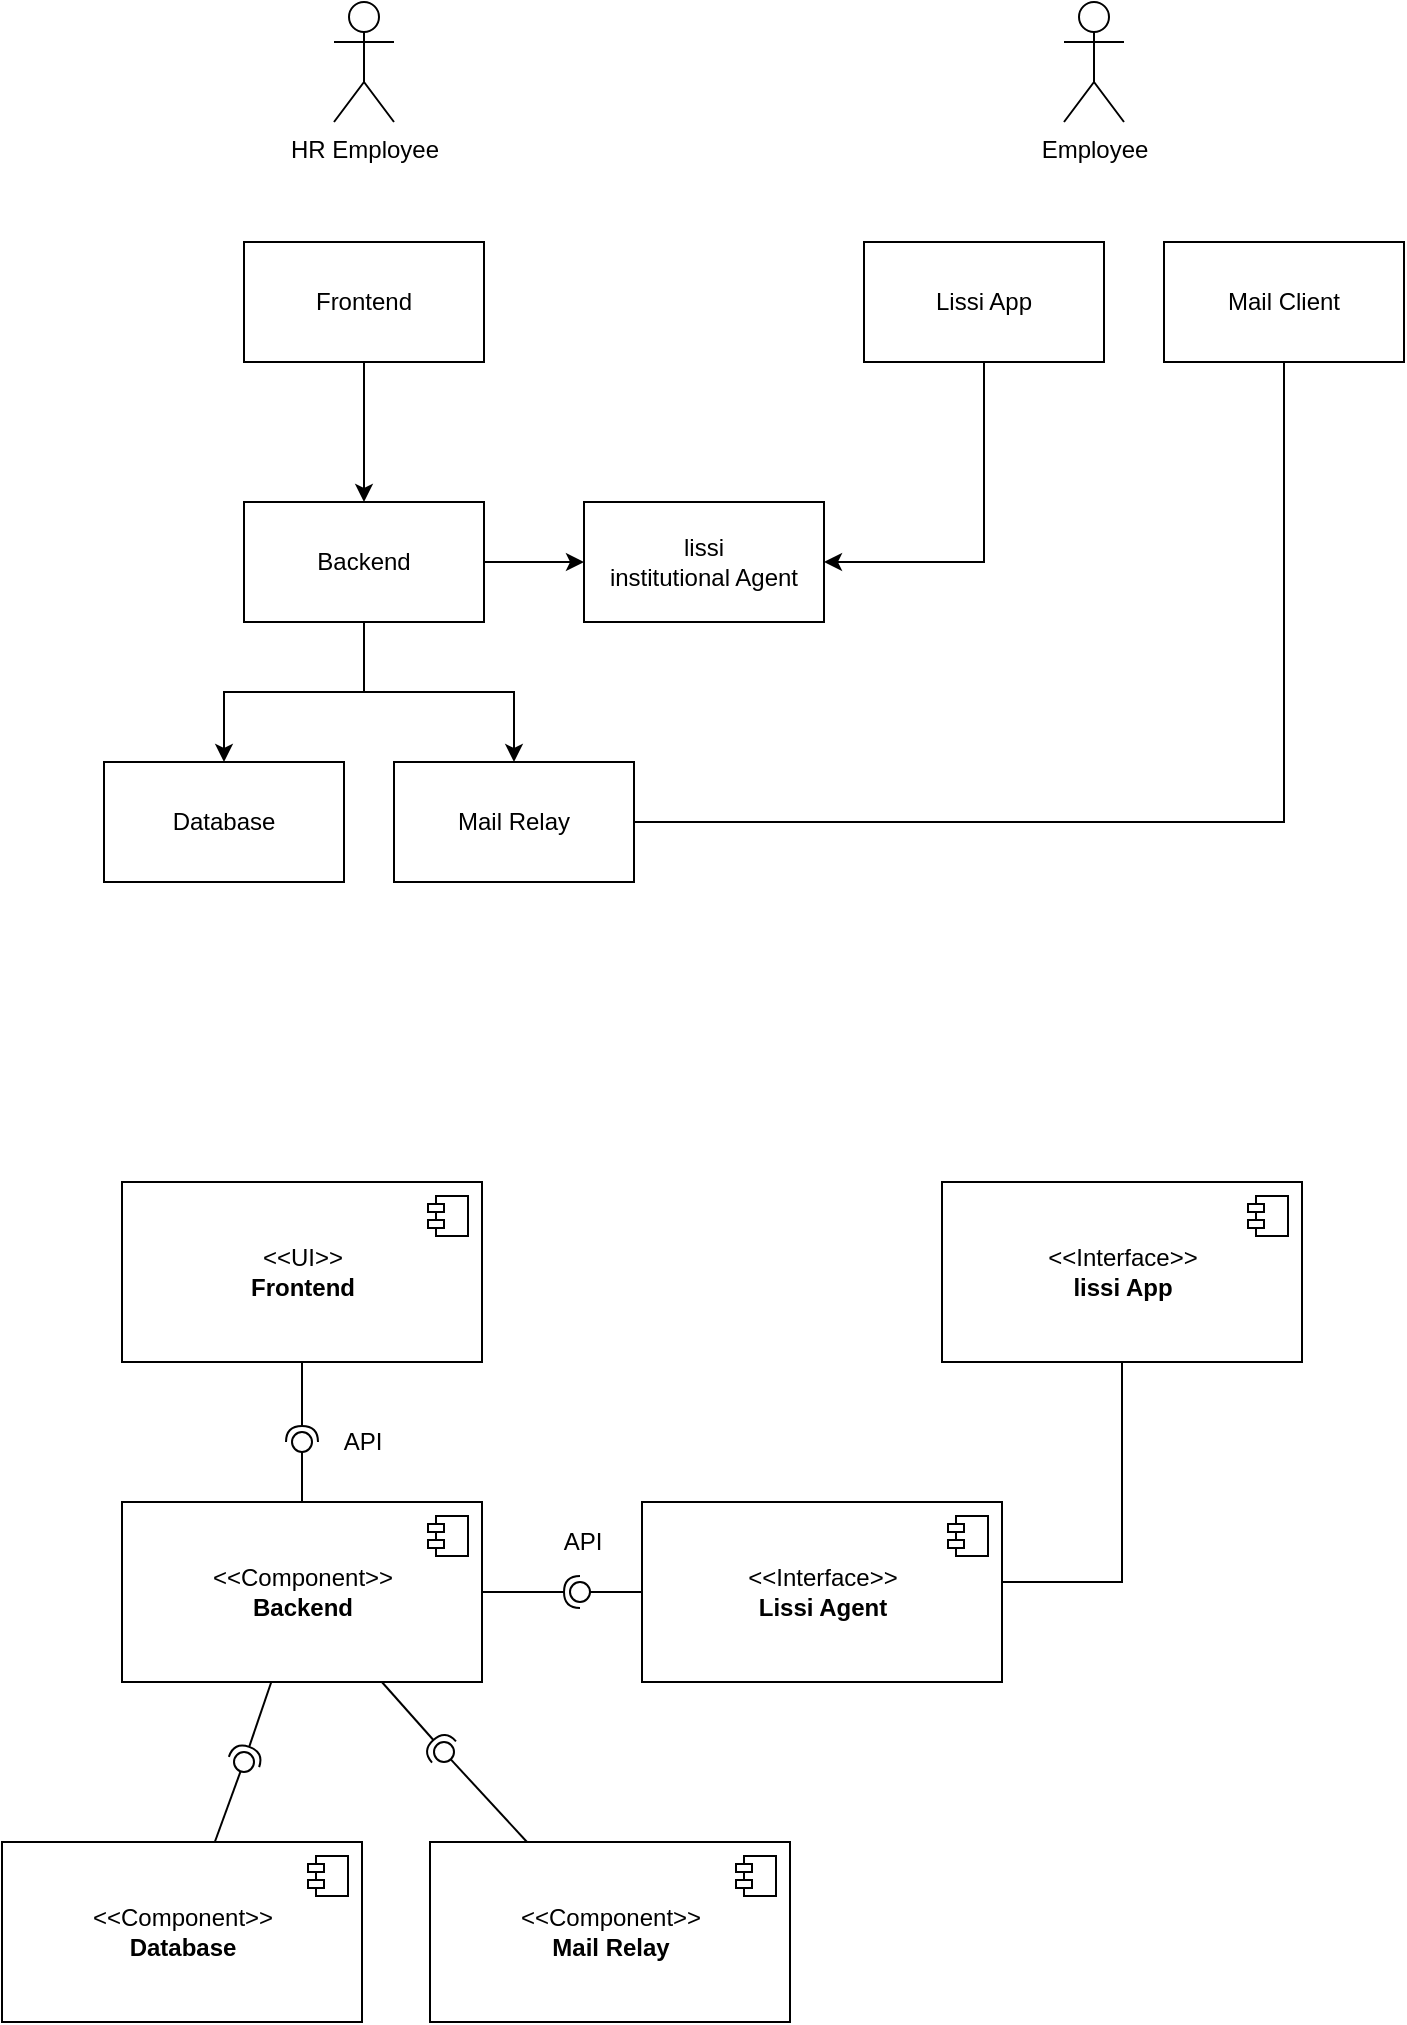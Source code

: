 <mxfile version="18.0.6" type="device"><diagram id="v6VRvSZS7hi8yU_le_NN" name="Seite-1"><mxGraphModel dx="1673" dy="1065" grid="1" gridSize="10" guides="1" tooltips="1" connect="1" arrows="1" fold="1" page="1" pageScale="1" pageWidth="827" pageHeight="1169" math="0" shadow="0"><root><mxCell id="0"/><mxCell id="1" parent="0"/><mxCell id="uxKh1ZC-QFpaGqyWdyT6-4" style="edgeStyle=orthogonalEdgeStyle;rounded=0;orthogonalLoop=1;jettySize=auto;html=1;" edge="1" parent="1" source="uxKh1ZC-QFpaGqyWdyT6-2" target="uxKh1ZC-QFpaGqyWdyT6-3"><mxGeometry relative="1" as="geometry"/></mxCell><mxCell id="uxKh1ZC-QFpaGqyWdyT6-2" value="Frontend" style="rounded=0;whiteSpace=wrap;html=1;" vertex="1" parent="1"><mxGeometry x="210" y="190" width="120" height="60" as="geometry"/></mxCell><mxCell id="uxKh1ZC-QFpaGqyWdyT6-7" style="edgeStyle=orthogonalEdgeStyle;rounded=0;orthogonalLoop=1;jettySize=auto;html=1;" edge="1" parent="1" source="uxKh1ZC-QFpaGqyWdyT6-3" target="uxKh1ZC-QFpaGqyWdyT6-6"><mxGeometry relative="1" as="geometry"/></mxCell><mxCell id="uxKh1ZC-QFpaGqyWdyT6-10" style="edgeStyle=orthogonalEdgeStyle;rounded=0;orthogonalLoop=1;jettySize=auto;html=1;" edge="1" parent="1" source="uxKh1ZC-QFpaGqyWdyT6-3" target="uxKh1ZC-QFpaGqyWdyT6-9"><mxGeometry relative="1" as="geometry"/></mxCell><mxCell id="uxKh1ZC-QFpaGqyWdyT6-18" style="edgeStyle=orthogonalEdgeStyle;rounded=0;orthogonalLoop=1;jettySize=auto;html=1;" edge="1" parent="1" source="uxKh1ZC-QFpaGqyWdyT6-3" target="uxKh1ZC-QFpaGqyWdyT6-17"><mxGeometry relative="1" as="geometry"/></mxCell><mxCell id="uxKh1ZC-QFpaGqyWdyT6-3" value="Backend" style="rounded=0;whiteSpace=wrap;html=1;" vertex="1" parent="1"><mxGeometry x="210" y="320" width="120" height="60" as="geometry"/></mxCell><mxCell id="uxKh1ZC-QFpaGqyWdyT6-6" value="lissi&lt;br&gt;institutional Agent" style="rounded=0;whiteSpace=wrap;html=1;" vertex="1" parent="1"><mxGeometry x="380" y="320" width="120" height="60" as="geometry"/></mxCell><mxCell id="uxKh1ZC-QFpaGqyWdyT6-9" value="Database" style="rounded=0;whiteSpace=wrap;html=1;" vertex="1" parent="1"><mxGeometry x="140" y="450" width="120" height="60" as="geometry"/></mxCell><mxCell id="uxKh1ZC-QFpaGqyWdyT6-11" value="Employee" style="shape=umlActor;verticalLabelPosition=bottom;verticalAlign=top;html=1;outlineConnect=0;" vertex="1" parent="1"><mxGeometry x="620" y="70" width="30" height="60" as="geometry"/></mxCell><mxCell id="uxKh1ZC-QFpaGqyWdyT6-22" style="edgeStyle=orthogonalEdgeStyle;rounded=0;orthogonalLoop=1;jettySize=auto;html=1;" edge="1" parent="1" source="uxKh1ZC-QFpaGqyWdyT6-13" target="uxKh1ZC-QFpaGqyWdyT6-6"><mxGeometry relative="1" as="geometry"><Array as="points"><mxPoint x="580" y="350"/></Array></mxGeometry></mxCell><mxCell id="uxKh1ZC-QFpaGqyWdyT6-13" value="Lissi App" style="rounded=0;whiteSpace=wrap;html=1;" vertex="1" parent="1"><mxGeometry x="520" y="190" width="120" height="60" as="geometry"/></mxCell><mxCell id="uxKh1ZC-QFpaGqyWdyT6-15" value="HR Employee" style="shape=umlActor;verticalLabelPosition=bottom;verticalAlign=top;html=1;outlineConnect=0;" vertex="1" parent="1"><mxGeometry x="255" y="70" width="30" height="60" as="geometry"/></mxCell><mxCell id="uxKh1ZC-QFpaGqyWdyT6-21" style="edgeStyle=orthogonalEdgeStyle;rounded=0;orthogonalLoop=1;jettySize=auto;html=1;endArrow=none;endFill=0;" edge="1" parent="1" source="uxKh1ZC-QFpaGqyWdyT6-17" target="uxKh1ZC-QFpaGqyWdyT6-20"><mxGeometry relative="1" as="geometry"/></mxCell><mxCell id="uxKh1ZC-QFpaGqyWdyT6-17" value="Mail Relay" style="rounded=0;whiteSpace=wrap;html=1;" vertex="1" parent="1"><mxGeometry x="285" y="450" width="120" height="60" as="geometry"/></mxCell><mxCell id="uxKh1ZC-QFpaGqyWdyT6-20" value="Mail Client" style="rounded=0;whiteSpace=wrap;html=1;" vertex="1" parent="1"><mxGeometry x="670" y="190" width="120" height="60" as="geometry"/></mxCell><mxCell id="uxKh1ZC-QFpaGqyWdyT6-23" value="&amp;lt;&amp;lt;UI&amp;gt;&amp;gt;&lt;br&gt;&lt;b&gt;Frontend&lt;/b&gt;" style="html=1;dropTarget=0;" vertex="1" parent="1"><mxGeometry x="149" y="660" width="180" height="90" as="geometry"/></mxCell><mxCell id="uxKh1ZC-QFpaGqyWdyT6-24" value="" style="shape=module;jettyWidth=8;jettyHeight=4;" vertex="1" parent="uxKh1ZC-QFpaGqyWdyT6-23"><mxGeometry x="1" width="20" height="20" relative="1" as="geometry"><mxPoint x="-27" y="7" as="offset"/></mxGeometry></mxCell><mxCell id="uxKh1ZC-QFpaGqyWdyT6-25" value="&amp;lt;&amp;lt;Component&amp;gt;&amp;gt;&lt;br&gt;&lt;b&gt;Backend&lt;/b&gt;" style="html=1;dropTarget=0;" vertex="1" parent="1"><mxGeometry x="149" y="820" width="180" height="90" as="geometry"/></mxCell><mxCell id="uxKh1ZC-QFpaGqyWdyT6-26" value="" style="shape=module;jettyWidth=8;jettyHeight=4;" vertex="1" parent="uxKh1ZC-QFpaGqyWdyT6-25"><mxGeometry x="1" width="20" height="20" relative="1" as="geometry"><mxPoint x="-27" y="7" as="offset"/></mxGeometry></mxCell><mxCell id="uxKh1ZC-QFpaGqyWdyT6-27" value="&amp;lt;&amp;lt;Component&amp;gt;&amp;gt;&lt;br&gt;&lt;b&gt;Database&lt;/b&gt;" style="html=1;dropTarget=0;" vertex="1" parent="1"><mxGeometry x="89" y="990" width="180" height="90" as="geometry"/></mxCell><mxCell id="uxKh1ZC-QFpaGqyWdyT6-28" value="" style="shape=module;jettyWidth=8;jettyHeight=4;" vertex="1" parent="uxKh1ZC-QFpaGqyWdyT6-27"><mxGeometry x="1" width="20" height="20" relative="1" as="geometry"><mxPoint x="-27" y="7" as="offset"/></mxGeometry></mxCell><mxCell id="uxKh1ZC-QFpaGqyWdyT6-36" value="&amp;lt;&amp;lt;Component&amp;gt;&amp;gt;&lt;br&gt;&lt;b&gt;Mail Relay&lt;/b&gt;" style="html=1;dropTarget=0;" vertex="1" parent="1"><mxGeometry x="303" y="990" width="180" height="90" as="geometry"/></mxCell><mxCell id="uxKh1ZC-QFpaGqyWdyT6-37" value="" style="shape=module;jettyWidth=8;jettyHeight=4;" vertex="1" parent="uxKh1ZC-QFpaGqyWdyT6-36"><mxGeometry x="1" width="20" height="20" relative="1" as="geometry"><mxPoint x="-27" y="7" as="offset"/></mxGeometry></mxCell><mxCell id="uxKh1ZC-QFpaGqyWdyT6-46" value="&amp;lt;&amp;lt;Interface&amp;gt;&amp;gt;&lt;br&gt;&lt;b&gt;Lissi Agent&lt;/b&gt;" style="html=1;dropTarget=0;" vertex="1" parent="1"><mxGeometry x="409" y="820" width="180" height="90" as="geometry"/></mxCell><mxCell id="uxKh1ZC-QFpaGqyWdyT6-47" value="" style="shape=module;jettyWidth=8;jettyHeight=4;" vertex="1" parent="uxKh1ZC-QFpaGqyWdyT6-46"><mxGeometry x="1" width="20" height="20" relative="1" as="geometry"><mxPoint x="-27" y="7" as="offset"/></mxGeometry></mxCell><mxCell id="uxKh1ZC-QFpaGqyWdyT6-48" value="API" style="text;html=1;align=center;verticalAlign=middle;resizable=0;points=[];autosize=1;strokeColor=none;fillColor=none;" vertex="1" parent="1"><mxGeometry x="364" y="830" width="30" height="20" as="geometry"/></mxCell><mxCell id="uxKh1ZC-QFpaGqyWdyT6-49" value="API" style="text;html=1;align=center;verticalAlign=middle;resizable=0;points=[];autosize=1;strokeColor=none;fillColor=none;" vertex="1" parent="1"><mxGeometry x="254" y="780" width="30" height="20" as="geometry"/></mxCell><mxCell id="uxKh1ZC-QFpaGqyWdyT6-53" style="edgeStyle=orthogonalEdgeStyle;rounded=0;orthogonalLoop=1;jettySize=auto;html=1;endArrow=none;endFill=0;" edge="1" parent="1" source="uxKh1ZC-QFpaGqyWdyT6-51" target="uxKh1ZC-QFpaGqyWdyT6-46"><mxGeometry relative="1" as="geometry"><Array as="points"><mxPoint x="649" y="860"/></Array></mxGeometry></mxCell><mxCell id="uxKh1ZC-QFpaGqyWdyT6-51" value="&amp;lt;&amp;lt;Interface&amp;gt;&amp;gt;&lt;br&gt;&lt;b&gt;lissi App&lt;/b&gt;" style="html=1;dropTarget=0;" vertex="1" parent="1"><mxGeometry x="559" y="660" width="180" height="90" as="geometry"/></mxCell><mxCell id="uxKh1ZC-QFpaGqyWdyT6-52" value="" style="shape=module;jettyWidth=8;jettyHeight=4;" vertex="1" parent="uxKh1ZC-QFpaGqyWdyT6-51"><mxGeometry x="1" width="20" height="20" relative="1" as="geometry"><mxPoint x="-27" y="7" as="offset"/></mxGeometry></mxCell><mxCell id="uxKh1ZC-QFpaGqyWdyT6-56" value="" style="rounded=0;orthogonalLoop=1;jettySize=auto;html=1;endArrow=none;endFill=0;sketch=0;sourcePerimeterSpacing=0;targetPerimeterSpacing=0;" edge="1" target="uxKh1ZC-QFpaGqyWdyT6-58" parent="1" source="uxKh1ZC-QFpaGqyWdyT6-25"><mxGeometry relative="1" as="geometry"><mxPoint x="209" y="790" as="sourcePoint"/></mxGeometry></mxCell><mxCell id="uxKh1ZC-QFpaGqyWdyT6-57" value="" style="rounded=0;orthogonalLoop=1;jettySize=auto;html=1;endArrow=halfCircle;endFill=0;entryX=0.5;entryY=0.5;endSize=6;strokeWidth=1;sketch=0;" edge="1" target="uxKh1ZC-QFpaGqyWdyT6-58" parent="1" source="uxKh1ZC-QFpaGqyWdyT6-23"><mxGeometry relative="1" as="geometry"><mxPoint x="249" y="790" as="sourcePoint"/></mxGeometry></mxCell><mxCell id="uxKh1ZC-QFpaGqyWdyT6-58" value="" style="ellipse;whiteSpace=wrap;html=1;align=center;aspect=fixed;resizable=0;points=[];outlineConnect=0;sketch=0;" vertex="1" parent="1"><mxGeometry x="234" y="785" width="10" height="10" as="geometry"/></mxCell><mxCell id="uxKh1ZC-QFpaGqyWdyT6-59" value="" style="rounded=0;orthogonalLoop=1;jettySize=auto;html=1;endArrow=none;endFill=0;sketch=0;sourcePerimeterSpacing=0;targetPerimeterSpacing=0;" edge="1" target="uxKh1ZC-QFpaGqyWdyT6-61" parent="1" source="uxKh1ZC-QFpaGqyWdyT6-27"><mxGeometry relative="1" as="geometry"><mxPoint x="169" y="955" as="sourcePoint"/></mxGeometry></mxCell><mxCell id="uxKh1ZC-QFpaGqyWdyT6-60" value="" style="rounded=0;orthogonalLoop=1;jettySize=auto;html=1;endArrow=halfCircle;endFill=0;entryX=0.5;entryY=0.5;endSize=6;strokeWidth=1;sketch=0;" edge="1" target="uxKh1ZC-QFpaGqyWdyT6-61" parent="1" source="uxKh1ZC-QFpaGqyWdyT6-25"><mxGeometry relative="1" as="geometry"><mxPoint x="209" y="955" as="sourcePoint"/></mxGeometry></mxCell><mxCell id="uxKh1ZC-QFpaGqyWdyT6-61" value="" style="ellipse;whiteSpace=wrap;html=1;align=center;aspect=fixed;resizable=0;points=[];outlineConnect=0;sketch=0;" vertex="1" parent="1"><mxGeometry x="205" y="945" width="10" height="10" as="geometry"/></mxCell><mxCell id="uxKh1ZC-QFpaGqyWdyT6-62" value="" style="rounded=0;orthogonalLoop=1;jettySize=auto;html=1;endArrow=none;endFill=0;sketch=0;sourcePerimeterSpacing=0;targetPerimeterSpacing=0;" edge="1" target="uxKh1ZC-QFpaGqyWdyT6-64" parent="1" source="uxKh1ZC-QFpaGqyWdyT6-36"><mxGeometry relative="1" as="geometry"><mxPoint x="339" y="945" as="sourcePoint"/></mxGeometry></mxCell><mxCell id="uxKh1ZC-QFpaGqyWdyT6-63" value="" style="rounded=0;orthogonalLoop=1;jettySize=auto;html=1;endArrow=halfCircle;endFill=0;entryX=0.5;entryY=0.5;endSize=6;strokeWidth=1;sketch=0;" edge="1" target="uxKh1ZC-QFpaGqyWdyT6-64" parent="1" source="uxKh1ZC-QFpaGqyWdyT6-25"><mxGeometry relative="1" as="geometry"><mxPoint x="379" y="945" as="sourcePoint"/></mxGeometry></mxCell><mxCell id="uxKh1ZC-QFpaGqyWdyT6-64" value="" style="ellipse;whiteSpace=wrap;html=1;align=center;aspect=fixed;resizable=0;points=[];outlineConnect=0;sketch=0;" vertex="1" parent="1"><mxGeometry x="305" y="940" width="10" height="10" as="geometry"/></mxCell><mxCell id="uxKh1ZC-QFpaGqyWdyT6-65" value="" style="rounded=0;orthogonalLoop=1;jettySize=auto;html=1;endArrow=none;endFill=0;sketch=0;sourcePerimeterSpacing=0;targetPerimeterSpacing=0;" edge="1" target="uxKh1ZC-QFpaGqyWdyT6-67" parent="1" source="uxKh1ZC-QFpaGqyWdyT6-46"><mxGeometry relative="1" as="geometry"><mxPoint x="659" y="955" as="sourcePoint"/></mxGeometry></mxCell><mxCell id="uxKh1ZC-QFpaGqyWdyT6-66" value="" style="rounded=0;orthogonalLoop=1;jettySize=auto;html=1;endArrow=halfCircle;endFill=0;entryX=0.5;entryY=0.5;endSize=6;strokeWidth=1;sketch=0;" edge="1" target="uxKh1ZC-QFpaGqyWdyT6-67" parent="1" source="uxKh1ZC-QFpaGqyWdyT6-25"><mxGeometry relative="1" as="geometry"><mxPoint x="699" y="955" as="sourcePoint"/></mxGeometry></mxCell><mxCell id="uxKh1ZC-QFpaGqyWdyT6-67" value="" style="ellipse;whiteSpace=wrap;html=1;align=center;aspect=fixed;resizable=0;points=[];outlineConnect=0;sketch=0;" vertex="1" parent="1"><mxGeometry x="373" y="860" width="10" height="10" as="geometry"/></mxCell></root></mxGraphModel></diagram></mxfile>